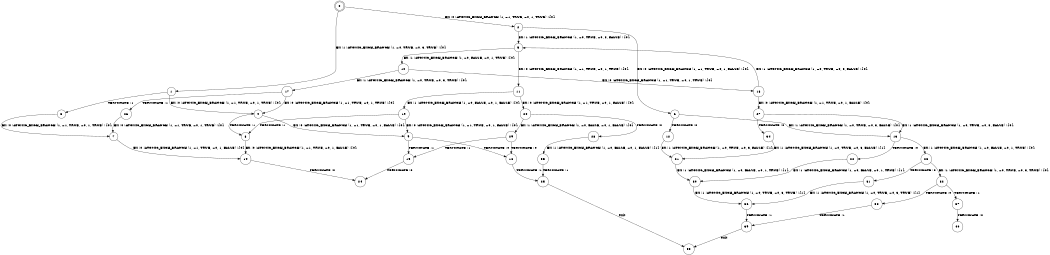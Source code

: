 digraph BCG {
size = "7, 10.5";
center = TRUE;
node [shape = circle];
0 [peripheries = 2];
0 -> 1 [label = "EX !1 !ATOMIC_EXCH_BRANCH (1, +0, TRUE, +0, 3, TRUE) !{0}"];
0 -> 2 [label = "EX !0 !ATOMIC_EXCH_BRANCH (1, +1, TRUE, +0, 1, TRUE) !{0}"];
1 -> 3 [label = "TERMINATE !1"];
1 -> 4 [label = "EX !0 !ATOMIC_EXCH_BRANCH (1, +1, TRUE, +0, 1, TRUE) !{0}"];
2 -> 5 [label = "EX !1 !ATOMIC_EXCH_BRANCH (1, +0, TRUE, +0, 3, FALSE) !{0}"];
2 -> 6 [label = "EX !0 !ATOMIC_EXCH_BRANCH (1, +1, TRUE, +0, 1, FALSE) !{0}"];
3 -> 7 [label = "EX !0 !ATOMIC_EXCH_BRANCH (1, +1, TRUE, +0, 1, TRUE) !{0}"];
4 -> 8 [label = "TERMINATE !1"];
4 -> 9 [label = "EX !0 !ATOMIC_EXCH_BRANCH (1, +1, TRUE, +0, 1, FALSE) !{0}"];
5 -> 10 [label = "EX !1 !ATOMIC_EXCH_BRANCH (1, +0, FALSE, +0, 1, TRUE) !{0}"];
5 -> 11 [label = "EX !0 !ATOMIC_EXCH_BRANCH (1, +1, TRUE, +0, 1, TRUE) !{0}"];
6 -> 12 [label = "TERMINATE !0"];
6 -> 13 [label = "EX !1 !ATOMIC_EXCH_BRANCH (1, +0, TRUE, +0, 3, FALSE) !{0}"];
7 -> 14 [label = "EX !0 !ATOMIC_EXCH_BRANCH (1, +1, TRUE, +0, 1, FALSE) !{0}"];
8 -> 14 [label = "EX !0 !ATOMIC_EXCH_BRANCH (1, +1, TRUE, +0, 1, FALSE) !{0}"];
9 -> 15 [label = "TERMINATE !1"];
9 -> 16 [label = "TERMINATE !0"];
10 -> 17 [label = "EX !1 !ATOMIC_EXCH_BRANCH (1, +0, TRUE, +0, 3, TRUE) !{0}"];
10 -> 18 [label = "EX !0 !ATOMIC_EXCH_BRANCH (1, +1, TRUE, +0, 1, TRUE) !{0}"];
11 -> 19 [label = "EX !1 !ATOMIC_EXCH_BRANCH (1, +0, FALSE, +0, 1, FALSE) !{0}"];
11 -> 20 [label = "EX !0 !ATOMIC_EXCH_BRANCH (1, +1, TRUE, +0, 1, FALSE) !{0}"];
12 -> 21 [label = "EX !1 !ATOMIC_EXCH_BRANCH (1, +0, TRUE, +0, 3, FALSE) !{1}"];
13 -> 22 [label = "TERMINATE !0"];
13 -> 23 [label = "EX !1 !ATOMIC_EXCH_BRANCH (1, +0, FALSE, +0, 1, TRUE) !{0}"];
14 -> 24 [label = "TERMINATE !0"];
15 -> 24 [label = "TERMINATE !0"];
16 -> 25 [label = "TERMINATE !1"];
17 -> 26 [label = "TERMINATE !1"];
17 -> 4 [label = "EX !0 !ATOMIC_EXCH_BRANCH (1, +1, TRUE, +0, 1, TRUE) !{0}"];
18 -> 5 [label = "EX !1 !ATOMIC_EXCH_BRANCH (1, +0, TRUE, +0, 3, FALSE) !{0}"];
18 -> 27 [label = "EX !0 !ATOMIC_EXCH_BRANCH (1, +1, TRUE, +0, 1, FALSE) !{0}"];
19 -> 8 [label = "TERMINATE !1"];
19 -> 9 [label = "EX !0 !ATOMIC_EXCH_BRANCH (1, +1, TRUE, +0, 1, FALSE) !{0}"];
20 -> 28 [label = "TERMINATE !0"];
20 -> 29 [label = "EX !1 !ATOMIC_EXCH_BRANCH (1, +0, FALSE, +0, 1, FALSE) !{0}"];
21 -> 30 [label = "EX !1 !ATOMIC_EXCH_BRANCH (1, +0, FALSE, +0, 1, TRUE) !{1}"];
22 -> 30 [label = "EX !1 !ATOMIC_EXCH_BRANCH (1, +0, FALSE, +0, 1, TRUE) !{1}"];
23 -> 31 [label = "TERMINATE !0"];
23 -> 32 [label = "EX !1 !ATOMIC_EXCH_BRANCH (1, +0, TRUE, +0, 3, TRUE) !{0}"];
25 -> 33 [label = "exit"];
26 -> 7 [label = "EX !0 !ATOMIC_EXCH_BRANCH (1, +1, TRUE, +0, 1, TRUE) !{0}"];
27 -> 34 [label = "TERMINATE !0"];
27 -> 13 [label = "EX !1 !ATOMIC_EXCH_BRANCH (1, +0, TRUE, +0, 3, FALSE) !{0}"];
28 -> 35 [label = "EX !1 !ATOMIC_EXCH_BRANCH (1, +0, FALSE, +0, 1, FALSE) !{1}"];
29 -> 15 [label = "TERMINATE !1"];
29 -> 16 [label = "TERMINATE !0"];
30 -> 36 [label = "EX !1 !ATOMIC_EXCH_BRANCH (1, +0, TRUE, +0, 3, TRUE) !{1}"];
31 -> 36 [label = "EX !1 !ATOMIC_EXCH_BRANCH (1, +0, TRUE, +0, 3, TRUE) !{1}"];
32 -> 37 [label = "TERMINATE !1"];
32 -> 38 [label = "TERMINATE !0"];
34 -> 21 [label = "EX !1 !ATOMIC_EXCH_BRANCH (1, +0, TRUE, +0, 3, FALSE) !{1}"];
35 -> 25 [label = "TERMINATE !1"];
36 -> 39 [label = "TERMINATE !1"];
37 -> 40 [label = "TERMINATE !0"];
38 -> 39 [label = "TERMINATE !1"];
39 -> 33 [label = "exit"];
}
